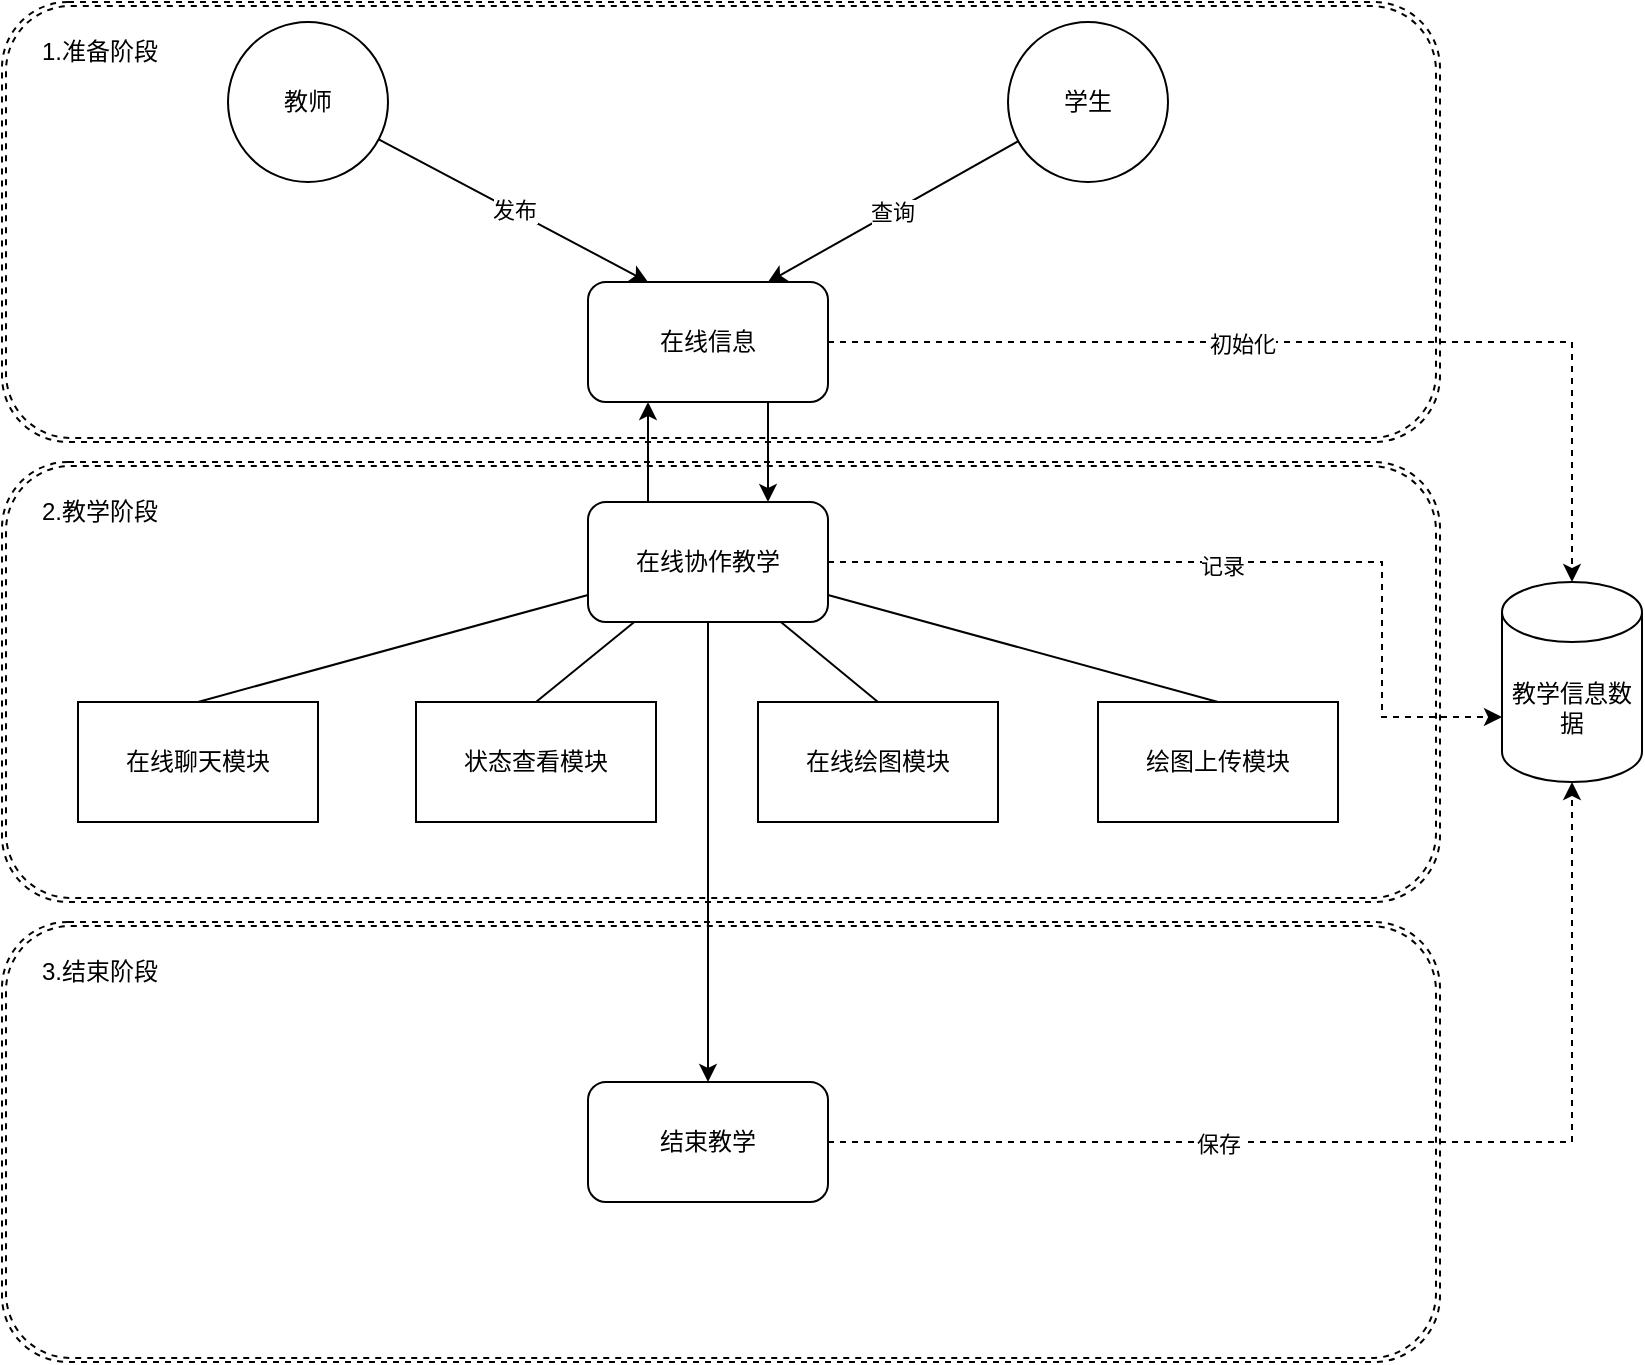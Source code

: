 <mxfile version="17.1.5" type="github">
  <diagram id="vahYMMVl_uVIBJJLvTep" name="Page-1">
    <mxGraphModel dx="1422" dy="4261" grid="1" gridSize="10" guides="1" tooltips="1" connect="1" arrows="1" fold="1" page="1" pageScale="1" pageWidth="827" pageHeight="1169" math="0" shadow="0">
      <root>
        <mxCell id="0" />
        <mxCell id="1" parent="0" />
        <mxCell id="osAo5ENFZ_8Ub0HUP16J-27" value="" style="shape=ext;double=1;rounded=1;whiteSpace=wrap;html=1;gradientColor=none;dashed=1;" vertex="1" parent="1">
          <mxGeometry y="-3047" width="719" height="220" as="geometry" />
        </mxCell>
        <mxCell id="osAo5ENFZ_8Ub0HUP16J-26" value="" style="shape=ext;double=1;rounded=1;whiteSpace=wrap;html=1;gradientColor=none;dashed=1;" vertex="1" parent="1">
          <mxGeometry y="-3507" width="719" height="220" as="geometry" />
        </mxCell>
        <mxCell id="osAo5ENFZ_8Ub0HUP16J-23" value="" style="shape=ext;double=1;rounded=1;whiteSpace=wrap;html=1;gradientColor=none;dashed=1;" vertex="1" parent="1">
          <mxGeometry y="-3277" width="719" height="220" as="geometry" />
        </mxCell>
        <mxCell id="osAo5ENFZ_8Ub0HUP16J-10" style="edgeStyle=none;rounded=0;orthogonalLoop=1;jettySize=auto;html=1;exitX=0.25;exitY=0;exitDx=0;exitDy=0;entryX=0.25;entryY=1;entryDx=0;entryDy=0;" edge="1" parent="1" source="osAo5ENFZ_8Ub0HUP16J-1" target="osAo5ENFZ_8Ub0HUP16J-4">
          <mxGeometry relative="1" as="geometry" />
        </mxCell>
        <mxCell id="osAo5ENFZ_8Ub0HUP16J-16" style="edgeStyle=none;rounded=0;orthogonalLoop=1;jettySize=auto;html=1;entryX=0.5;entryY=0;entryDx=0;entryDy=0;endArrow=none;endFill=0;" edge="1" parent="1" source="osAo5ENFZ_8Ub0HUP16J-1" target="osAo5ENFZ_8Ub0HUP16J-12">
          <mxGeometry relative="1" as="geometry" />
        </mxCell>
        <mxCell id="osAo5ENFZ_8Ub0HUP16J-17" style="edgeStyle=none;rounded=0;orthogonalLoop=1;jettySize=auto;html=1;entryX=0.5;entryY=0;entryDx=0;entryDy=0;endArrow=none;endFill=0;" edge="1" parent="1" source="osAo5ENFZ_8Ub0HUP16J-1" target="osAo5ENFZ_8Ub0HUP16J-13">
          <mxGeometry relative="1" as="geometry" />
        </mxCell>
        <mxCell id="osAo5ENFZ_8Ub0HUP16J-18" style="edgeStyle=none;rounded=0;orthogonalLoop=1;jettySize=auto;html=1;entryX=0.5;entryY=0;entryDx=0;entryDy=0;endArrow=none;endFill=0;" edge="1" parent="1" source="osAo5ENFZ_8Ub0HUP16J-1" target="osAo5ENFZ_8Ub0HUP16J-14">
          <mxGeometry relative="1" as="geometry" />
        </mxCell>
        <mxCell id="osAo5ENFZ_8Ub0HUP16J-21" style="edgeStyle=none;rounded=0;orthogonalLoop=1;jettySize=auto;html=1;entryX=0.5;entryY=0;entryDx=0;entryDy=0;endArrow=classic;endFill=1;startArrow=none;startFill=0;" edge="1" parent="1" source="osAo5ENFZ_8Ub0HUP16J-1" target="osAo5ENFZ_8Ub0HUP16J-20">
          <mxGeometry relative="1" as="geometry" />
        </mxCell>
        <mxCell id="osAo5ENFZ_8Ub0HUP16J-25" style="edgeStyle=none;rounded=0;orthogonalLoop=1;jettySize=auto;html=1;entryX=0.5;entryY=0;entryDx=0;entryDy=0;startArrow=none;startFill=0;endArrow=none;endFill=0;" edge="1" parent="1" source="osAo5ENFZ_8Ub0HUP16J-1" target="osAo5ENFZ_8Ub0HUP16J-15">
          <mxGeometry relative="1" as="geometry" />
        </mxCell>
        <mxCell id="osAo5ENFZ_8Ub0HUP16J-35" style="edgeStyle=orthogonalEdgeStyle;rounded=0;orthogonalLoop=1;jettySize=auto;html=1;entryX=0;entryY=0;entryDx=0;entryDy=67.5;entryPerimeter=0;startArrow=none;startFill=0;endArrow=classic;endFill=1;dashed=1;" edge="1" parent="1" source="osAo5ENFZ_8Ub0HUP16J-1" target="osAo5ENFZ_8Ub0HUP16J-31">
          <mxGeometry relative="1" as="geometry">
            <Array as="points">
              <mxPoint x="690" y="-3227" />
              <mxPoint x="690" y="-3149" />
            </Array>
          </mxGeometry>
        </mxCell>
        <mxCell id="osAo5ENFZ_8Ub0HUP16J-38" value="记录" style="edgeLabel;html=1;align=center;verticalAlign=middle;resizable=0;points=[];" vertex="1" connectable="0" parent="osAo5ENFZ_8Ub0HUP16J-35">
          <mxGeometry x="-0.05" y="-2" relative="1" as="geometry">
            <mxPoint as="offset" />
          </mxGeometry>
        </mxCell>
        <mxCell id="osAo5ENFZ_8Ub0HUP16J-1" value="在线协作教学" style="rounded=1;whiteSpace=wrap;html=1;" vertex="1" parent="1">
          <mxGeometry x="293" y="-3257" width="120" height="60" as="geometry" />
        </mxCell>
        <mxCell id="osAo5ENFZ_8Ub0HUP16J-11" style="edgeStyle=none;rounded=0;orthogonalLoop=1;jettySize=auto;html=1;exitX=0.75;exitY=1;exitDx=0;exitDy=0;entryX=0.75;entryY=0;entryDx=0;entryDy=0;" edge="1" parent="1" source="osAo5ENFZ_8Ub0HUP16J-4" target="osAo5ENFZ_8Ub0HUP16J-1">
          <mxGeometry relative="1" as="geometry" />
        </mxCell>
        <mxCell id="osAo5ENFZ_8Ub0HUP16J-33" style="edgeStyle=orthogonalEdgeStyle;rounded=0;orthogonalLoop=1;jettySize=auto;html=1;entryX=0.5;entryY=0;entryDx=0;entryDy=0;entryPerimeter=0;startArrow=none;startFill=0;endArrow=classic;endFill=1;dashed=1;" edge="1" parent="1" source="osAo5ENFZ_8Ub0HUP16J-4" target="osAo5ENFZ_8Ub0HUP16J-31">
          <mxGeometry relative="1" as="geometry" />
        </mxCell>
        <mxCell id="osAo5ENFZ_8Ub0HUP16J-37" value="初始化" style="edgeLabel;html=1;align=center;verticalAlign=middle;resizable=0;points=[];" vertex="1" connectable="0" parent="osAo5ENFZ_8Ub0HUP16J-33">
          <mxGeometry x="-0.159" y="-1" relative="1" as="geometry">
            <mxPoint as="offset" />
          </mxGeometry>
        </mxCell>
        <mxCell id="osAo5ENFZ_8Ub0HUP16J-4" value="在线信息" style="rounded=1;whiteSpace=wrap;html=1;" vertex="1" parent="1">
          <mxGeometry x="293" y="-3367" width="120" height="60" as="geometry" />
        </mxCell>
        <mxCell id="osAo5ENFZ_8Ub0HUP16J-8" value="发布" style="rounded=1;orthogonalLoop=1;jettySize=auto;html=1;entryX=0.25;entryY=0;entryDx=0;entryDy=0;" edge="1" parent="1" source="osAo5ENFZ_8Ub0HUP16J-5" target="osAo5ENFZ_8Ub0HUP16J-4">
          <mxGeometry relative="1" as="geometry" />
        </mxCell>
        <mxCell id="osAo5ENFZ_8Ub0HUP16J-5" value="教师" style="ellipse;whiteSpace=wrap;html=1;aspect=fixed;" vertex="1" parent="1">
          <mxGeometry x="113" y="-3497" width="80" height="80" as="geometry" />
        </mxCell>
        <mxCell id="osAo5ENFZ_8Ub0HUP16J-9" value="查询" style="rounded=0;orthogonalLoop=1;jettySize=auto;html=1;entryX=0.75;entryY=0;entryDx=0;entryDy=0;" edge="1" parent="1" source="osAo5ENFZ_8Ub0HUP16J-6" target="osAo5ENFZ_8Ub0HUP16J-4">
          <mxGeometry relative="1" as="geometry" />
        </mxCell>
        <mxCell id="osAo5ENFZ_8Ub0HUP16J-6" value="学生" style="ellipse;whiteSpace=wrap;html=1;aspect=fixed;gradientColor=none;" vertex="1" parent="1">
          <mxGeometry x="503" y="-3497" width="80" height="80" as="geometry" />
        </mxCell>
        <mxCell id="osAo5ENFZ_8Ub0HUP16J-12" value="在线聊天模块" style="rounded=0;whiteSpace=wrap;html=1;gradientColor=none;" vertex="1" parent="1">
          <mxGeometry x="38" y="-3157" width="120" height="60" as="geometry" />
        </mxCell>
        <mxCell id="osAo5ENFZ_8Ub0HUP16J-13" value="状态查看模块" style="rounded=0;whiteSpace=wrap;html=1;gradientColor=none;" vertex="1" parent="1">
          <mxGeometry x="207" y="-3157" width="120" height="60" as="geometry" />
        </mxCell>
        <mxCell id="osAo5ENFZ_8Ub0HUP16J-14" value="在线绘图模块" style="rounded=0;whiteSpace=wrap;html=1;gradientColor=none;" vertex="1" parent="1">
          <mxGeometry x="378" y="-3157" width="120" height="60" as="geometry" />
        </mxCell>
        <mxCell id="osAo5ENFZ_8Ub0HUP16J-15" value="绘图上传模块" style="rounded=0;whiteSpace=wrap;html=1;gradientColor=none;" vertex="1" parent="1">
          <mxGeometry x="548" y="-3157" width="120" height="60" as="geometry" />
        </mxCell>
        <mxCell id="osAo5ENFZ_8Ub0HUP16J-36" style="edgeStyle=orthogonalEdgeStyle;rounded=0;orthogonalLoop=1;jettySize=auto;html=1;entryX=0.5;entryY=1;entryDx=0;entryDy=0;entryPerimeter=0;startArrow=none;startFill=0;endArrow=classic;endFill=1;dashed=1;" edge="1" parent="1" source="osAo5ENFZ_8Ub0HUP16J-20" target="osAo5ENFZ_8Ub0HUP16J-31">
          <mxGeometry relative="1" as="geometry" />
        </mxCell>
        <mxCell id="osAo5ENFZ_8Ub0HUP16J-39" value="保存" style="edgeLabel;html=1;align=center;verticalAlign=middle;resizable=0;points=[];" vertex="1" connectable="0" parent="osAo5ENFZ_8Ub0HUP16J-36">
          <mxGeometry x="-0.293" y="-1" relative="1" as="geometry">
            <mxPoint as="offset" />
          </mxGeometry>
        </mxCell>
        <mxCell id="osAo5ENFZ_8Ub0HUP16J-20" value="结束教学" style="rounded=1;whiteSpace=wrap;html=1;" vertex="1" parent="1">
          <mxGeometry x="293" y="-2967" width="120" height="60" as="geometry" />
        </mxCell>
        <mxCell id="osAo5ENFZ_8Ub0HUP16J-28" value="1.准备阶段" style="text;html=1;strokeColor=none;fillColor=none;align=center;verticalAlign=middle;whiteSpace=wrap;rounded=0;dashed=1;" vertex="1" parent="1">
          <mxGeometry x="19" y="-3497" width="60" height="30" as="geometry" />
        </mxCell>
        <mxCell id="osAo5ENFZ_8Ub0HUP16J-29" value="2.教学阶段" style="text;html=1;strokeColor=none;fillColor=none;align=center;verticalAlign=middle;whiteSpace=wrap;rounded=0;dashed=1;" vertex="1" parent="1">
          <mxGeometry x="19" y="-3267" width="60" height="30" as="geometry" />
        </mxCell>
        <mxCell id="osAo5ENFZ_8Ub0HUP16J-30" value="3.结束阶段" style="text;html=1;strokeColor=none;fillColor=none;align=center;verticalAlign=middle;whiteSpace=wrap;rounded=0;dashed=1;" vertex="1" parent="1">
          <mxGeometry x="19" y="-3037" width="60" height="30" as="geometry" />
        </mxCell>
        <mxCell id="osAo5ENFZ_8Ub0HUP16J-31" value="教学信息数据" style="shape=cylinder3;whiteSpace=wrap;html=1;boundedLbl=1;backgroundOutline=1;size=15;gradientColor=none;" vertex="1" parent="1">
          <mxGeometry x="750" y="-3217" width="70" height="100" as="geometry" />
        </mxCell>
      </root>
    </mxGraphModel>
  </diagram>
</mxfile>
